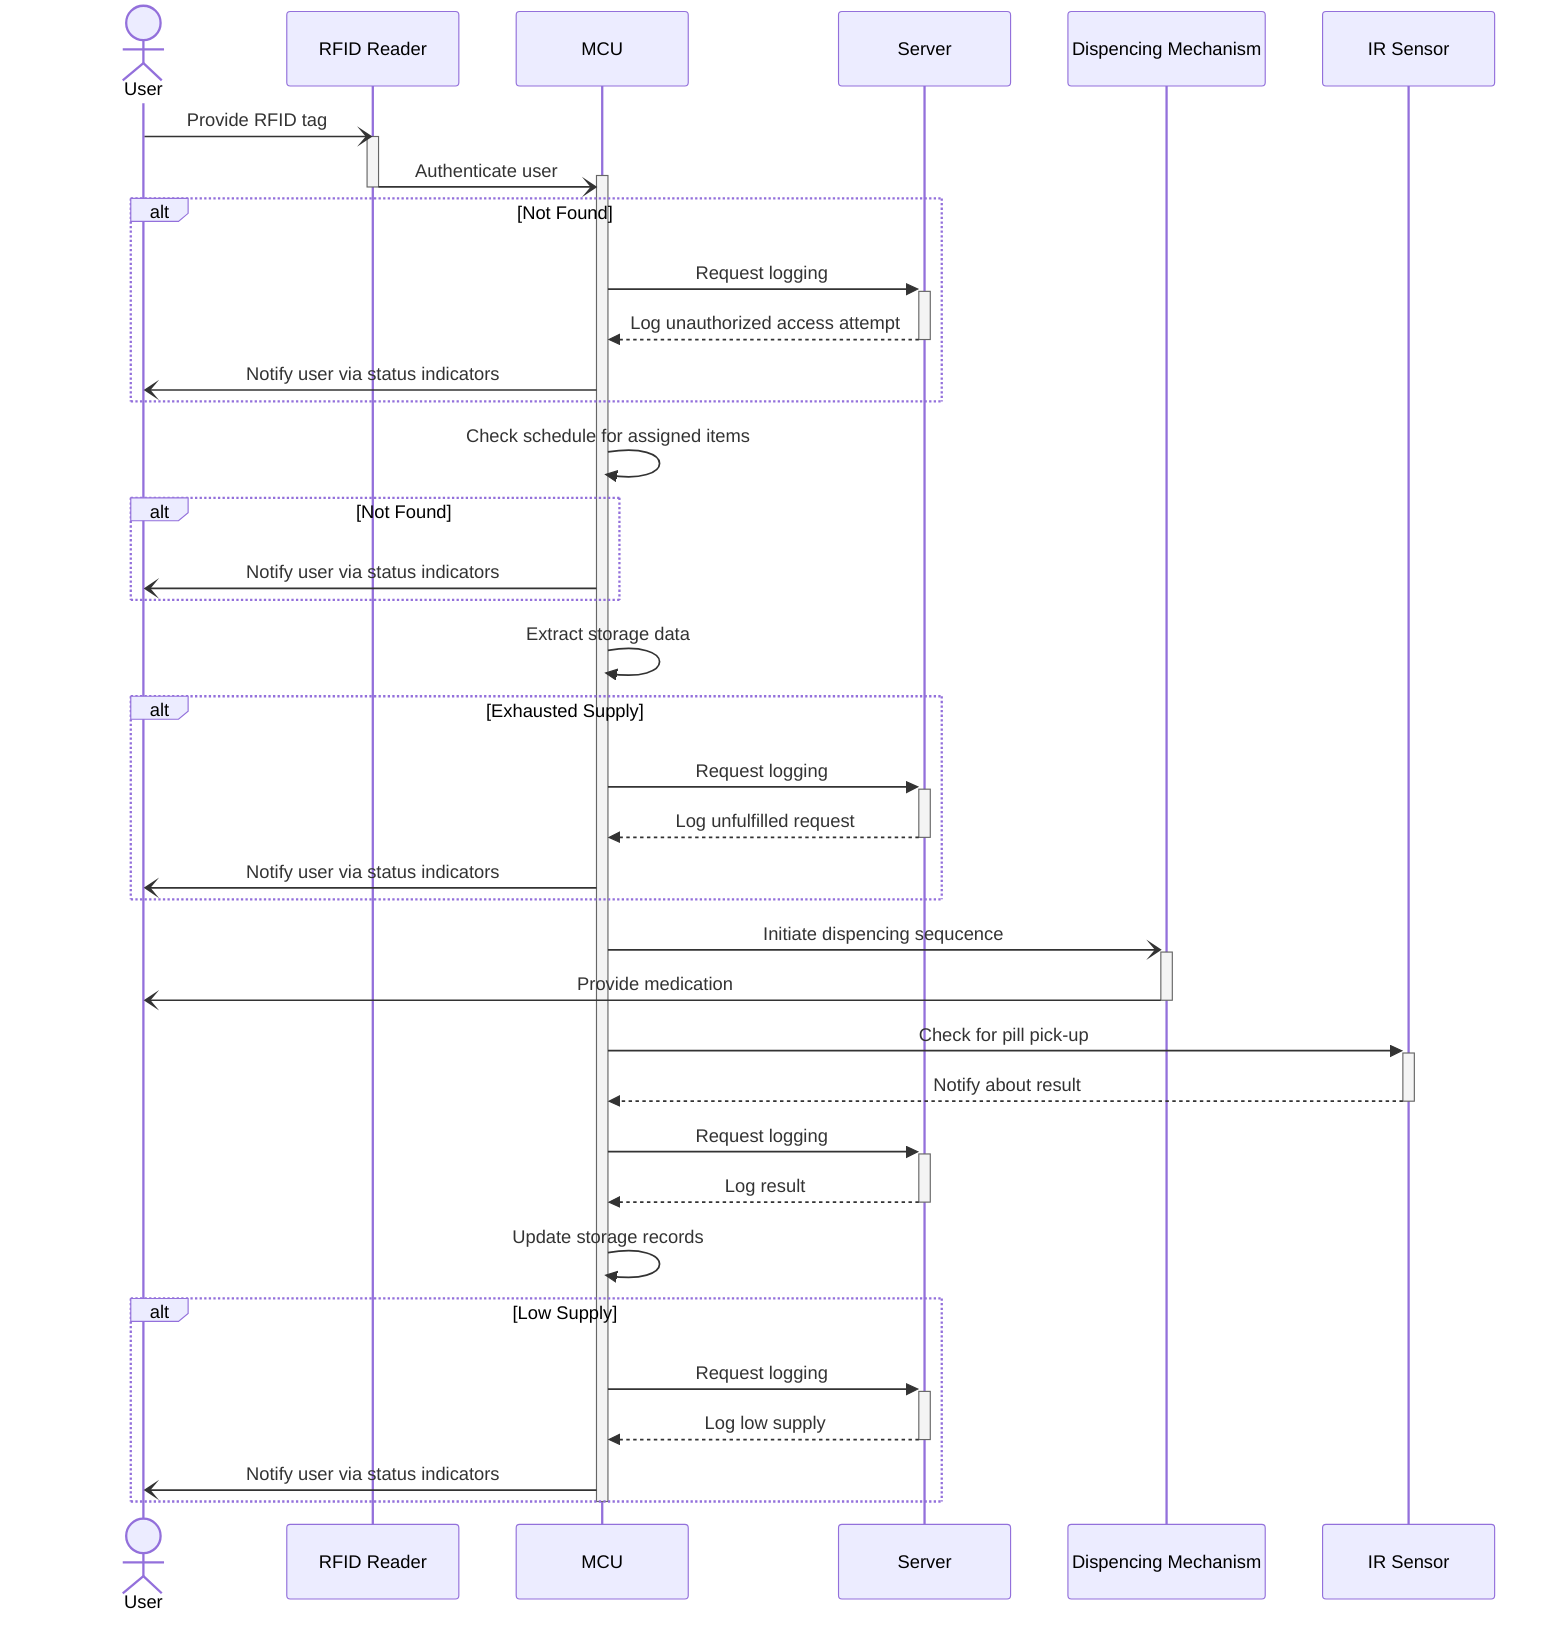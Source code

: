 sequenceDiagram

actor User
participant RFID Reader
participant MCU
participant Server
participant Dispencing Mechanism
participant IR Sensor

User -) RFID Reader : Provide RFID tag
activate RFID Reader
RFID Reader -)+ MCU : Authenticate user
deactivate RFID Reader

alt Not Found
    MCU ->>+ Server : Request logging
    Server -->>- MCU : Log unauthorized access attempt

    MCU -) User : Notify user via status indicators
end

MCU ->> MCU : Check schedule for assigned items

alt Not Found
    MCU -) User : Notify user via status indicators
end

MCU ->> MCU : Extract storage data

alt Exhausted Supply
    MCU ->>+ Server : Request logging
    Server -->>- MCU : Log unfulfilled request

    MCU -) User : Notify user via status indicators
end

MCU -)+ Dispencing Mechanism : Initiate dispencing sequcence
Dispencing Mechanism -)- User : Provide medication
MCU ->>+ IR Sensor : Check for pill pick-up

IR Sensor -->>- MCU : Notify about result

MCU ->>+ Server : Request logging
Server -->>- MCU : Log result

MCU ->> MCU : Update storage records

alt Low Supply
    MCU ->>+ Server : Request logging
    Server -->>- MCU : Log low supply

    MCU -) User : Notify user via status indicators
end

deactivate MCU